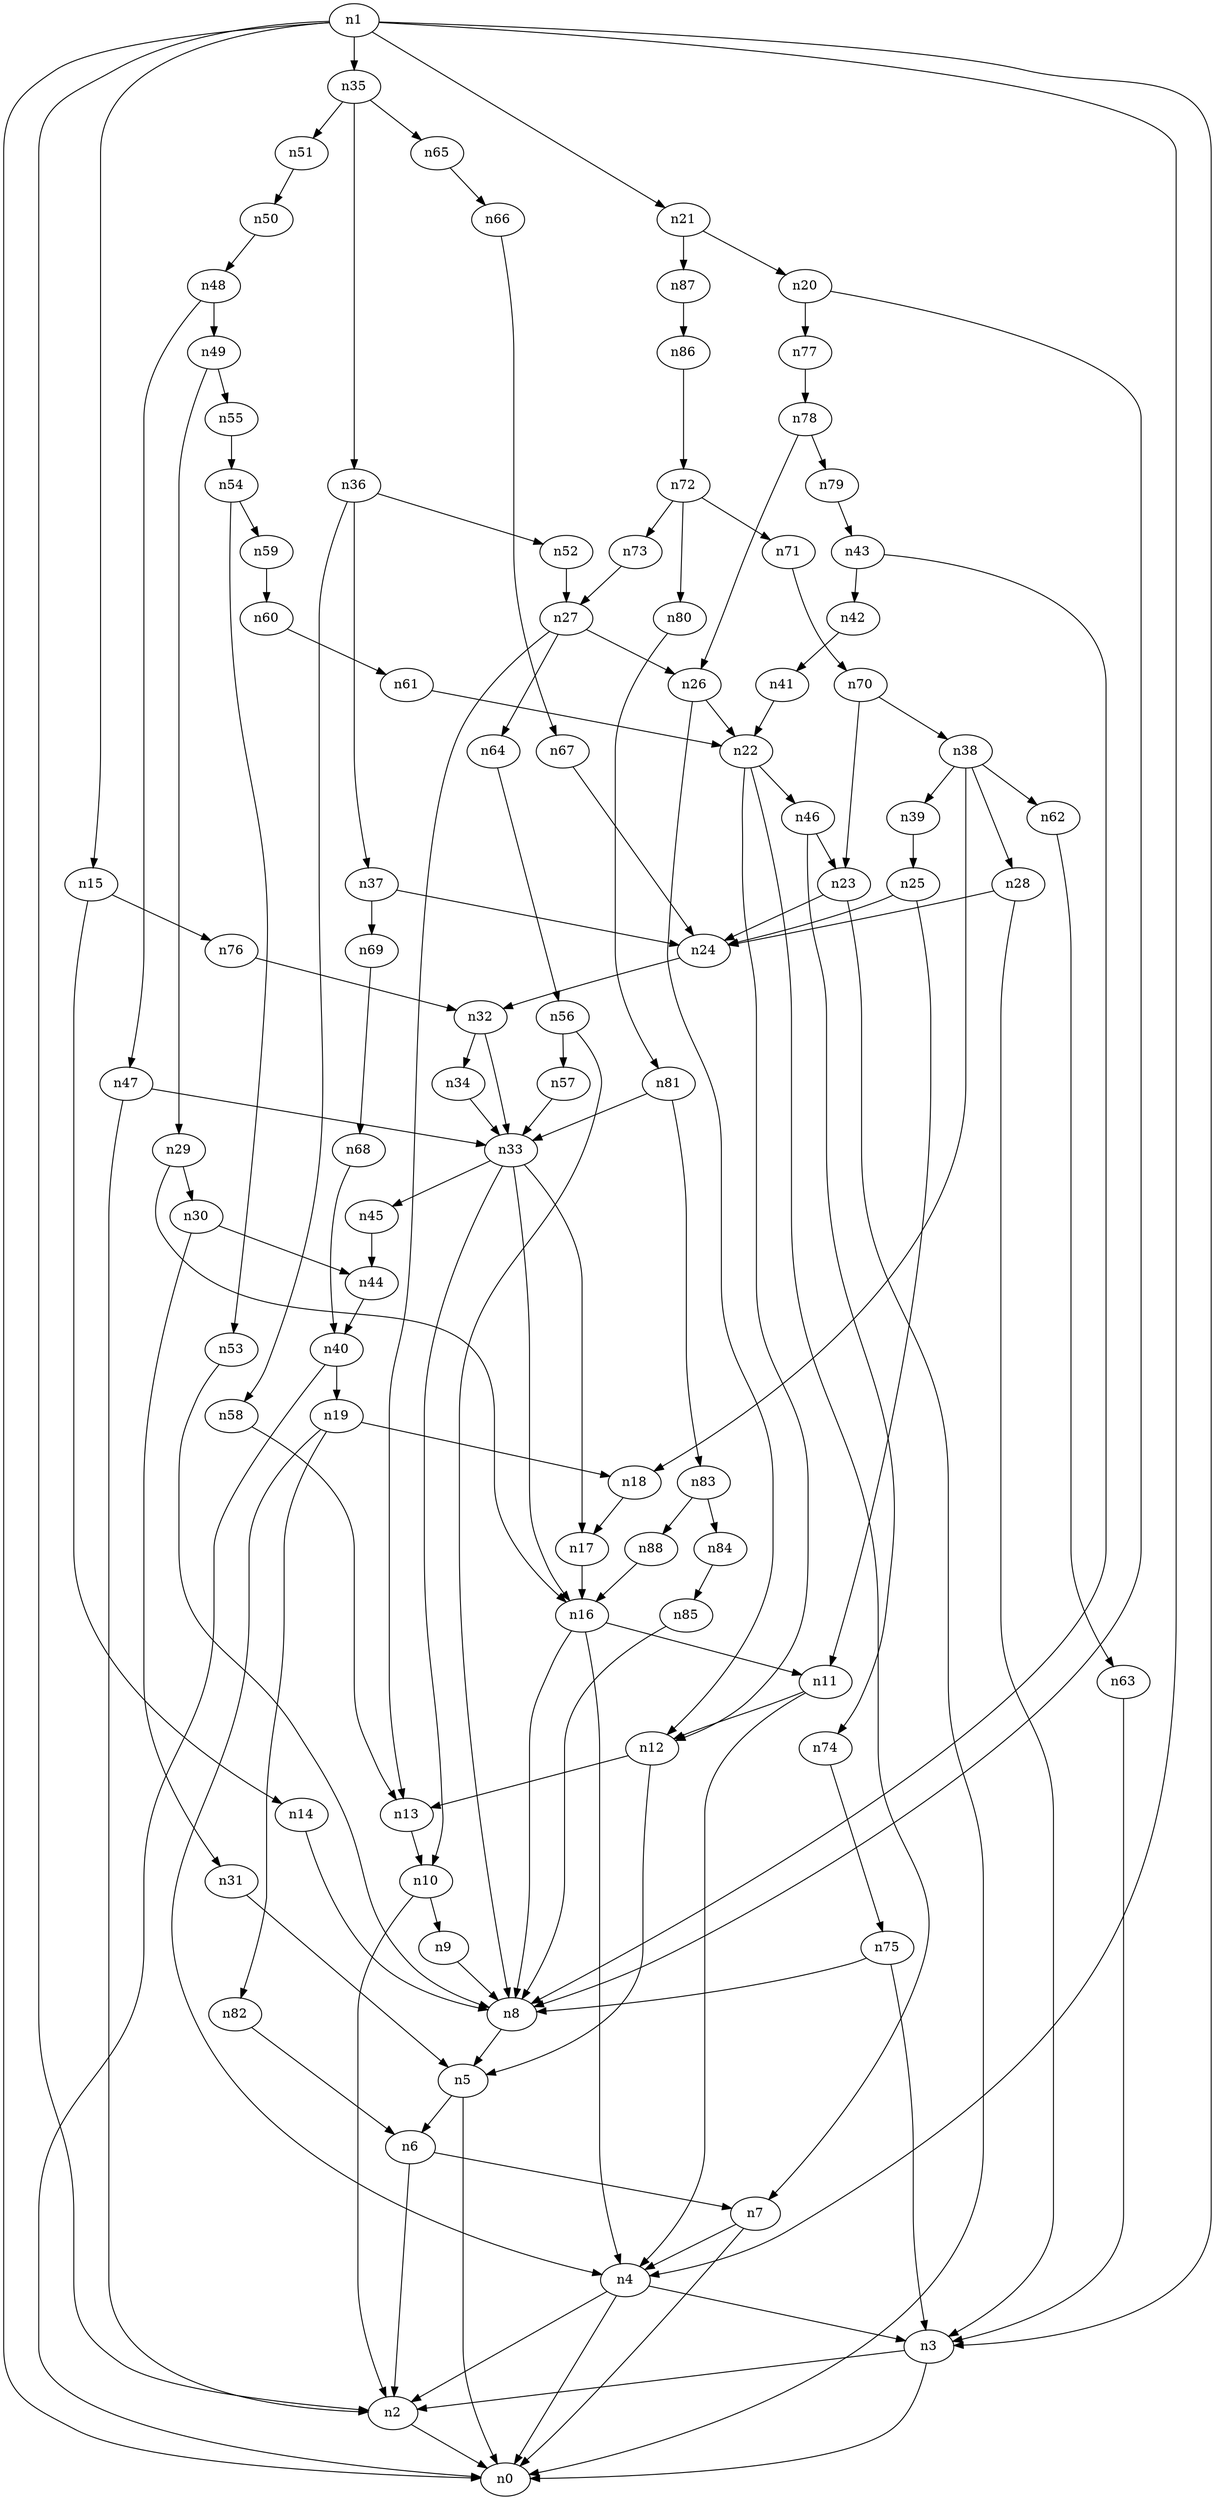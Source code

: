 digraph G {
	n1 -> n0	 [_graphml_id=e0];
	n1 -> n2	 [_graphml_id=e1];
	n1 -> n3	 [_graphml_id=e6];
	n1 -> n4	 [_graphml_id=e9];
	n1 -> n15	 [_graphml_id=e26];
	n1 -> n21	 [_graphml_id=e35];
	n1 -> n35	 [_graphml_id=e58];
	n2 -> n0	 [_graphml_id=e5];
	n3 -> n0	 [_graphml_id=e8];
	n3 -> n2	 [_graphml_id=e2];
	n4 -> n0	 [_graphml_id=e4];
	n4 -> n2	 [_graphml_id=e7];
	n4 -> n3	 [_graphml_id=e3];
	n5 -> n0	 [_graphml_id=e10];
	n5 -> n6	 [_graphml_id=e11];
	n6 -> n2	 [_graphml_id=e12];
	n6 -> n7	 [_graphml_id=e15];
	n7 -> n0	 [_graphml_id=e14];
	n7 -> n4	 [_graphml_id=e13];
	n8 -> n5	 [_graphml_id=e16];
	n9 -> n8	 [_graphml_id=e17];
	n10 -> n2	 [_graphml_id=e19];
	n10 -> n9	 [_graphml_id=e18];
	n11 -> n4	 [_graphml_id=e20];
	n11 -> n12	 [_graphml_id=e21];
	n12 -> n5	 [_graphml_id=e67];
	n12 -> n13	 [_graphml_id=e22];
	n13 -> n10	 [_graphml_id=e23];
	n14 -> n8	 [_graphml_id=e24];
	n15 -> n14	 [_graphml_id=e25];
	n15 -> n76	 [_graphml_id=e125];
	n16 -> n4	 [_graphml_id=e117];
	n16 -> n8	 [_graphml_id=e28];
	n16 -> n11	 [_graphml_id=e27];
	n17 -> n16	 [_graphml_id=e29];
	n18 -> n17	 [_graphml_id=e30];
	n19 -> n4	 [_graphml_id=e32];
	n19 -> n18	 [_graphml_id=e31];
	n19 -> n82	 [_graphml_id=e135];
	n20 -> n8	 [_graphml_id=e33];
	n20 -> n77	 [_graphml_id=e128];
	n21 -> n20	 [_graphml_id=e34];
	n21 -> n87	 [_graphml_id=e144];
	n22 -> n7	 [_graphml_id=e36];
	n22 -> n12	 [_graphml_id=e37];
	n22 -> n46	 [_graphml_id=e76];
	n23 -> n0	 [_graphml_id=e38];
	n23 -> n24	 [_graphml_id=e39];
	n24 -> n32	 [_graphml_id=e52];
	n25 -> n11	 [_graphml_id=e41];
	n25 -> n24	 [_graphml_id=e40];
	n26 -> n12	 [_graphml_id=e42];
	n26 -> n22	 [_graphml_id=e47];
	n27 -> n13	 [_graphml_id=e44];
	n27 -> n26	 [_graphml_id=e43];
	n27 -> n64	 [_graphml_id=e105];
	n28 -> n3	 [_graphml_id=e45];
	n28 -> n24	 [_graphml_id=e46];
	n29 -> n16	 [_graphml_id=e48];
	n29 -> n30	 [_graphml_id=e49];
	n30 -> n31	 [_graphml_id=e50];
	n30 -> n44	 [_graphml_id=e97];
	n31 -> n5	 [_graphml_id=e51];
	n32 -> n33	 [_graphml_id=e53];
	n32 -> n34	 [_graphml_id=e56];
	n33 -> n10	 [_graphml_id=e57];
	n33 -> n16	 [_graphml_id=e87];
	n33 -> n17	 [_graphml_id=e54];
	n33 -> n45	 [_graphml_id=e74];
	n34 -> n33	 [_graphml_id=e55];
	n35 -> n36	 [_graphml_id=e59];
	n35 -> n51	 [_graphml_id=e84];
	n35 -> n65	 [_graphml_id=e108];
	n36 -> n37	 [_graphml_id=e60];
	n36 -> n52	 [_graphml_id=e86];
	n36 -> n58	 [_graphml_id=e96];
	n37 -> n24	 [_graphml_id=e61];
	n37 -> n69	 [_graphml_id=e114];
	n38 -> n18	 [_graphml_id=e62];
	n38 -> n28	 [_graphml_id=e77];
	n38 -> n39	 [_graphml_id=e63];
	n38 -> n62	 [_graphml_id=e102];
	n39 -> n25	 [_graphml_id=e64];
	n40 -> n0	 [_graphml_id=e66];
	n40 -> n19	 [_graphml_id=e65];
	n41 -> n22	 [_graphml_id=e68];
	n42 -> n41	 [_graphml_id=e69];
	n43 -> n8	 [_graphml_id=e71];
	n43 -> n42	 [_graphml_id=e70];
	n44 -> n40	 [_graphml_id=e72];
	n45 -> n44	 [_graphml_id=e73];
	n46 -> n23	 [_graphml_id=e75];
	n46 -> n74	 [_graphml_id=e122];
	n47 -> n2	 [_graphml_id=e78];
	n47 -> n33	 [_graphml_id=e107];
	n48 -> n47	 [_graphml_id=e79];
	n48 -> n49	 [_graphml_id=e80];
	n49 -> n29	 [_graphml_id=e81];
	n49 -> n55	 [_graphml_id=e91];
	n50 -> n48	 [_graphml_id=e82];
	n51 -> n50	 [_graphml_id=e83];
	n52 -> n27	 [_graphml_id=e85];
	n53 -> n8	 [_graphml_id=e88];
	n54 -> n53	 [_graphml_id=e89];
	n54 -> n59	 [_graphml_id=e98];
	n55 -> n54	 [_graphml_id=e90];
	n56 -> n8	 [_graphml_id=e92];
	n56 -> n57	 [_graphml_id=e93];
	n57 -> n33	 [_graphml_id=e94];
	n58 -> n13	 [_graphml_id=e95];
	n59 -> n60	 [_graphml_id=e99];
	n60 -> n61	 [_graphml_id=e100];
	n61 -> n22	 [_graphml_id=e101];
	n62 -> n63	 [_graphml_id=e103];
	n63 -> n3	 [_graphml_id=e104];
	n64 -> n56	 [_graphml_id=e106];
	n65 -> n66	 [_graphml_id=e109];
	n66 -> n67	 [_graphml_id=e110];
	n67 -> n24	 [_graphml_id=e111];
	n68 -> n40	 [_graphml_id=e112];
	n69 -> n68	 [_graphml_id=e113];
	n70 -> n23	 [_graphml_id=e115];
	n70 -> n38	 [_graphml_id=e116];
	n71 -> n70	 [_graphml_id=e118];
	n72 -> n71	 [_graphml_id=e119];
	n72 -> n73	 [_graphml_id=e120];
	n72 -> n80	 [_graphml_id=e132];
	n73 -> n27	 [_graphml_id=e121];
	n74 -> n75	 [_graphml_id=e123];
	n75 -> n3	 [_graphml_id=e124];
	n75 -> n8	 [_graphml_id=e127];
	n76 -> n32	 [_graphml_id=e126];
	n77 -> n78	 [_graphml_id=e129];
	n78 -> n26	 [_graphml_id=e137];
	n78 -> n79	 [_graphml_id=e130];
	n79 -> n43	 [_graphml_id=e131];
	n80 -> n81	 [_graphml_id=e133];
	n81 -> n33	 [_graphml_id=e134];
	n81 -> n83	 [_graphml_id=e138];
	n82 -> n6	 [_graphml_id=e136];
	n83 -> n84	 [_graphml_id=e139];
	n83 -> n88	 [_graphml_id=e145];
	n84 -> n85	 [_graphml_id=e140];
	n85 -> n8	 [_graphml_id=e141];
	n86 -> n72	 [_graphml_id=e142];
	n87 -> n86	 [_graphml_id=e143];
	n88 -> n16	 [_graphml_id=e146];
}
